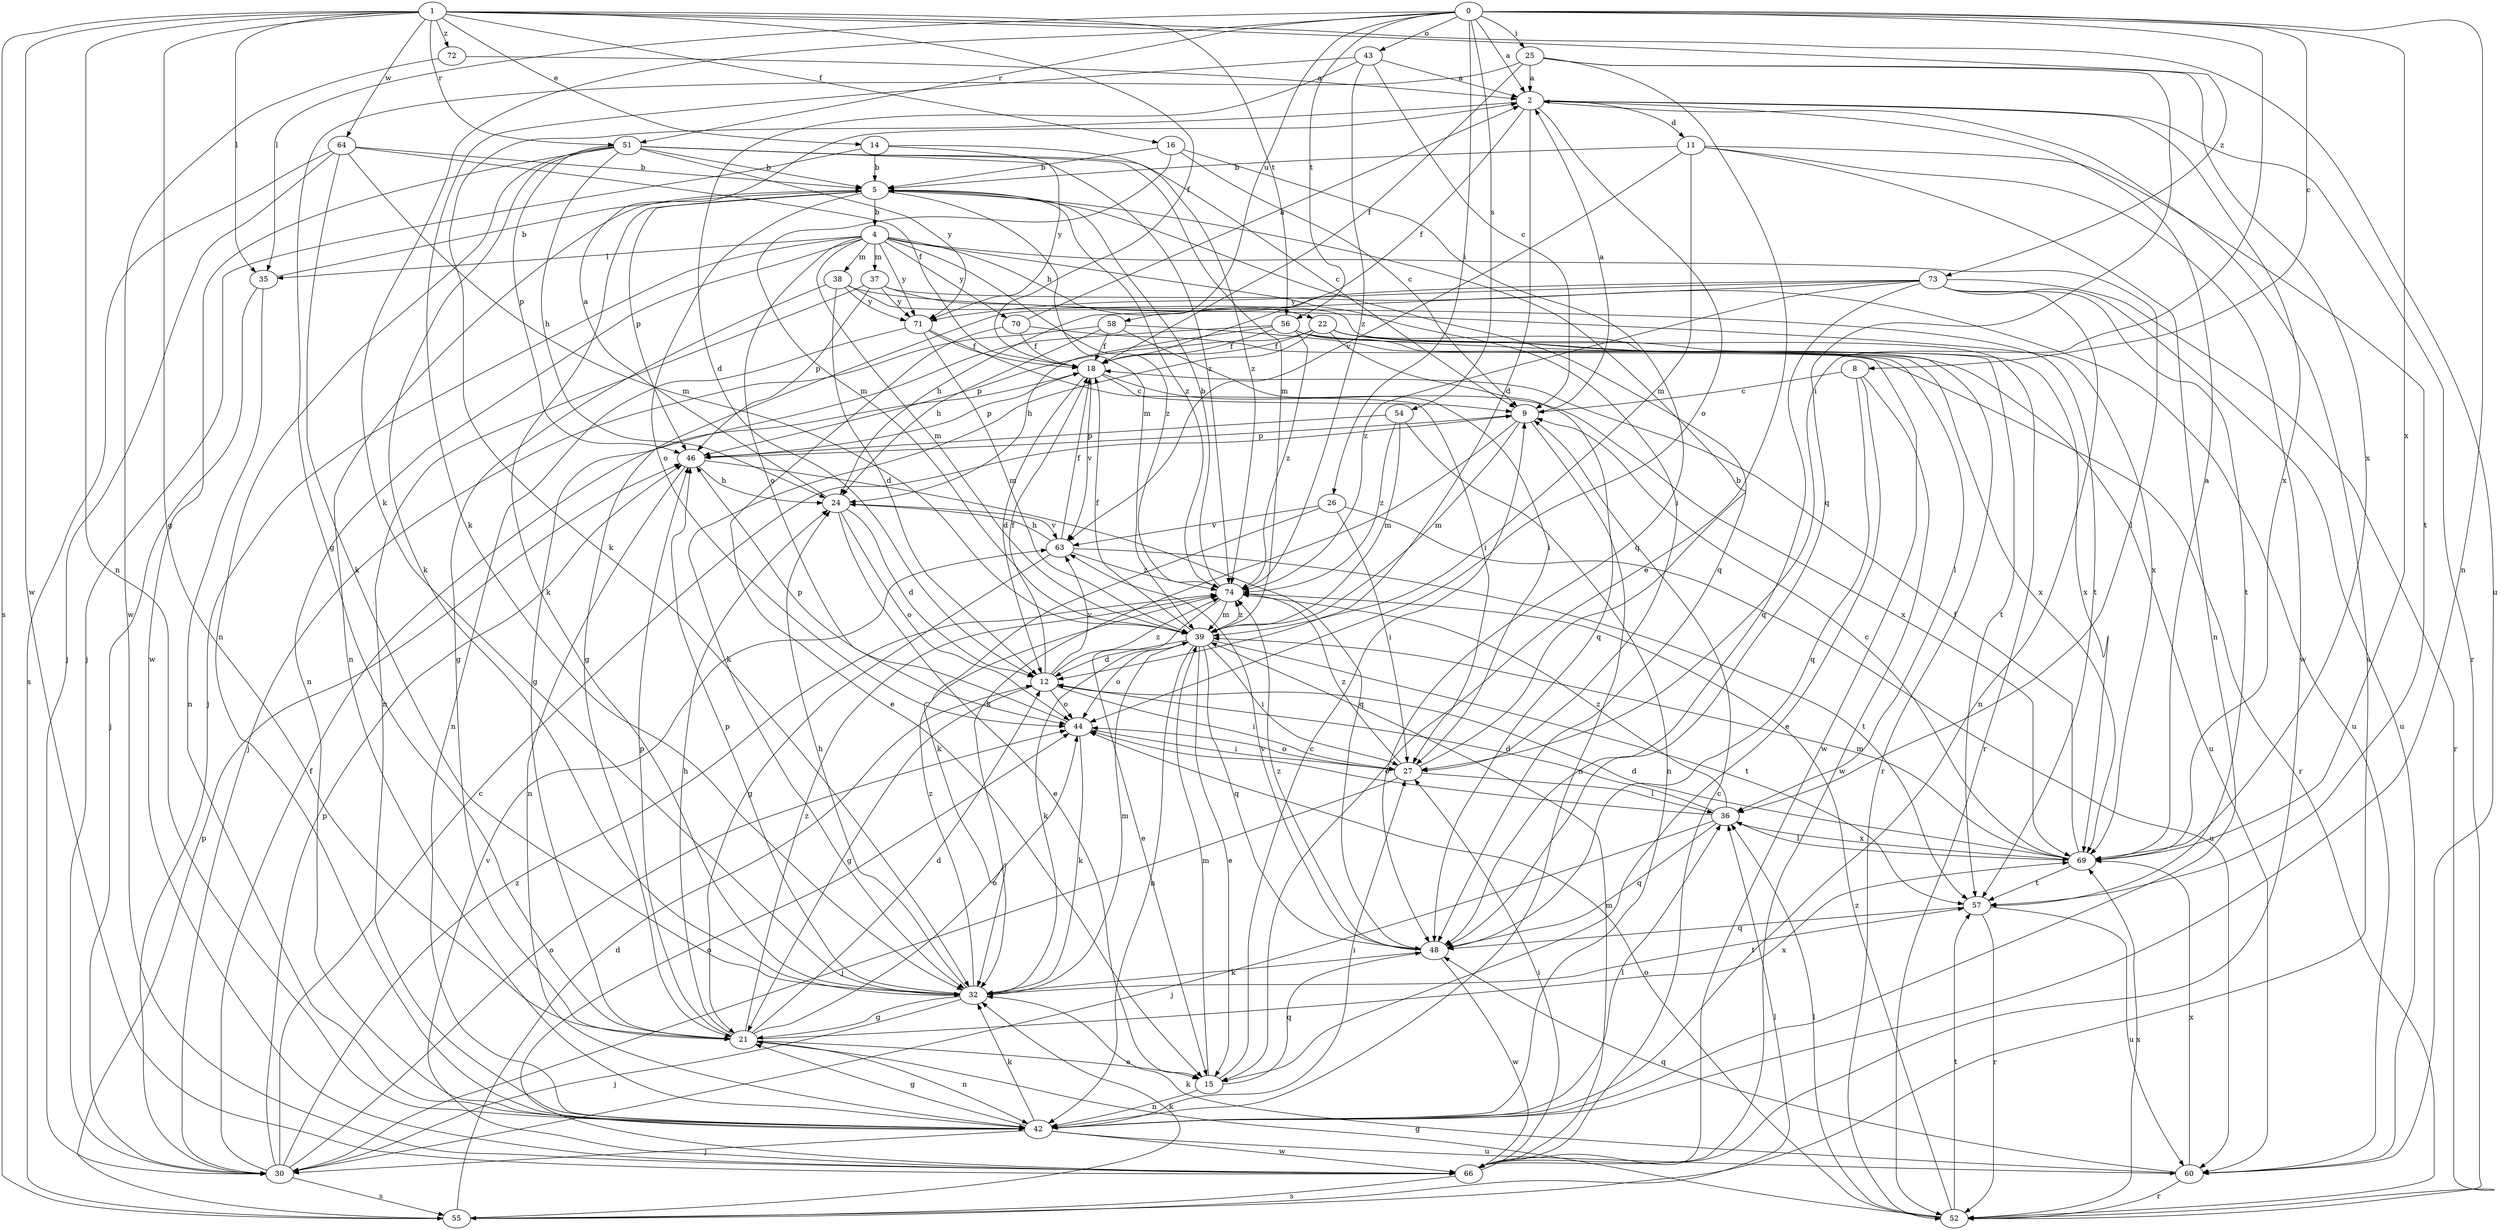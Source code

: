 strict digraph  {
0;
1;
2;
4;
5;
8;
9;
11;
12;
14;
15;
16;
18;
21;
22;
24;
25;
26;
27;
30;
32;
35;
36;
37;
38;
39;
42;
43;
44;
46;
48;
51;
52;
54;
55;
56;
57;
58;
60;
63;
64;
66;
69;
70;
71;
72;
73;
74;
0 -> 2  [label=a];
0 -> 8  [label=c];
0 -> 25  [label=i];
0 -> 26  [label=i];
0 -> 27  [label=i];
0 -> 32  [label=k];
0 -> 35  [label=l];
0 -> 42  [label=n];
0 -> 43  [label=o];
0 -> 51  [label=r];
0 -> 54  [label=s];
0 -> 56  [label=t];
0 -> 58  [label=u];
0 -> 69  [label=x];
1 -> 14  [label=e];
1 -> 16  [label=f];
1 -> 18  [label=f];
1 -> 21  [label=g];
1 -> 35  [label=l];
1 -> 42  [label=n];
1 -> 51  [label=r];
1 -> 55  [label=s];
1 -> 56  [label=t];
1 -> 60  [label=u];
1 -> 64  [label=w];
1 -> 66  [label=w];
1 -> 72  [label=z];
1 -> 73  [label=z];
2 -> 11  [label=d];
2 -> 12  [label=d];
2 -> 18  [label=f];
2 -> 32  [label=k];
2 -> 44  [label=o];
2 -> 52  [label=r];
2 -> 55  [label=s];
2 -> 69  [label=x];
4 -> 22  [label=h];
4 -> 27  [label=i];
4 -> 30  [label=j];
4 -> 35  [label=l];
4 -> 36  [label=l];
4 -> 37  [label=m];
4 -> 38  [label=m];
4 -> 39  [label=m];
4 -> 42  [label=n];
4 -> 44  [label=o];
4 -> 70  [label=y];
4 -> 71  [label=y];
4 -> 74  [label=z];
5 -> 4  [label=b];
5 -> 32  [label=k];
5 -> 39  [label=m];
5 -> 42  [label=n];
5 -> 44  [label=o];
5 -> 46  [label=p];
5 -> 48  [label=q];
5 -> 74  [label=z];
8 -> 9  [label=c];
8 -> 15  [label=e];
8 -> 48  [label=q];
8 -> 66  [label=w];
9 -> 2  [label=a];
9 -> 32  [label=k];
9 -> 39  [label=m];
9 -> 42  [label=n];
9 -> 46  [label=p];
11 -> 5  [label=b];
11 -> 39  [label=m];
11 -> 42  [label=n];
11 -> 57  [label=t];
11 -> 63  [label=v];
11 -> 66  [label=w];
12 -> 18  [label=f];
12 -> 21  [label=g];
12 -> 27  [label=i];
12 -> 44  [label=o];
12 -> 63  [label=v];
12 -> 74  [label=z];
14 -> 5  [label=b];
14 -> 30  [label=j];
14 -> 71  [label=y];
14 -> 74  [label=z];
15 -> 9  [label=c];
15 -> 39  [label=m];
15 -> 42  [label=n];
15 -> 48  [label=q];
16 -> 5  [label=b];
16 -> 9  [label=c];
16 -> 39  [label=m];
16 -> 48  [label=q];
18 -> 9  [label=c];
18 -> 12  [label=d];
18 -> 46  [label=p];
18 -> 63  [label=v];
18 -> 69  [label=x];
21 -> 12  [label=d];
21 -> 15  [label=e];
21 -> 24  [label=h];
21 -> 42  [label=n];
21 -> 44  [label=o];
21 -> 46  [label=p];
21 -> 69  [label=x];
21 -> 74  [label=z];
22 -> 18  [label=f];
22 -> 32  [label=k];
22 -> 46  [label=p];
22 -> 48  [label=q];
22 -> 52  [label=r];
22 -> 57  [label=t];
22 -> 69  [label=x];
24 -> 2  [label=a];
24 -> 12  [label=d];
24 -> 15  [label=e];
24 -> 44  [label=o];
24 -> 63  [label=v];
25 -> 2  [label=a];
25 -> 15  [label=e];
25 -> 18  [label=f];
25 -> 21  [label=g];
25 -> 48  [label=q];
25 -> 69  [label=x];
26 -> 27  [label=i];
26 -> 32  [label=k];
26 -> 60  [label=u];
26 -> 63  [label=v];
27 -> 5  [label=b];
27 -> 30  [label=j];
27 -> 36  [label=l];
27 -> 44  [label=o];
27 -> 74  [label=z];
30 -> 9  [label=c];
30 -> 18  [label=f];
30 -> 44  [label=o];
30 -> 46  [label=p];
30 -> 55  [label=s];
30 -> 74  [label=z];
32 -> 21  [label=g];
32 -> 24  [label=h];
32 -> 30  [label=j];
32 -> 39  [label=m];
32 -> 46  [label=p];
32 -> 57  [label=t];
32 -> 74  [label=z];
35 -> 5  [label=b];
35 -> 30  [label=j];
35 -> 42  [label=n];
36 -> 12  [label=d];
36 -> 30  [label=j];
36 -> 44  [label=o];
36 -> 48  [label=q];
36 -> 69  [label=x];
36 -> 74  [label=z];
37 -> 42  [label=n];
37 -> 46  [label=p];
37 -> 57  [label=t];
37 -> 60  [label=u];
37 -> 71  [label=y];
38 -> 12  [label=d];
38 -> 21  [label=g];
38 -> 52  [label=r];
38 -> 69  [label=x];
38 -> 71  [label=y];
39 -> 12  [label=d];
39 -> 15  [label=e];
39 -> 18  [label=f];
39 -> 27  [label=i];
39 -> 32  [label=k];
39 -> 42  [label=n];
39 -> 44  [label=o];
39 -> 48  [label=q];
39 -> 57  [label=t];
39 -> 74  [label=z];
42 -> 21  [label=g];
42 -> 27  [label=i];
42 -> 30  [label=j];
42 -> 32  [label=k];
42 -> 36  [label=l];
42 -> 60  [label=u];
42 -> 66  [label=w];
43 -> 2  [label=a];
43 -> 9  [label=c];
43 -> 12  [label=d];
43 -> 32  [label=k];
43 -> 74  [label=z];
44 -> 27  [label=i];
44 -> 32  [label=k];
44 -> 46  [label=p];
46 -> 24  [label=h];
46 -> 42  [label=n];
46 -> 48  [label=q];
48 -> 32  [label=k];
48 -> 63  [label=v];
48 -> 66  [label=w];
48 -> 74  [label=z];
51 -> 5  [label=b];
51 -> 9  [label=c];
51 -> 24  [label=h];
51 -> 32  [label=k];
51 -> 39  [label=m];
51 -> 42  [label=n];
51 -> 46  [label=p];
51 -> 66  [label=w];
51 -> 71  [label=y];
51 -> 74  [label=z];
52 -> 21  [label=g];
52 -> 36  [label=l];
52 -> 44  [label=o];
52 -> 57  [label=t];
52 -> 69  [label=x];
52 -> 74  [label=z];
54 -> 39  [label=m];
54 -> 42  [label=n];
54 -> 46  [label=p];
54 -> 74  [label=z];
55 -> 12  [label=d];
55 -> 32  [label=k];
55 -> 36  [label=l];
55 -> 46  [label=p];
56 -> 18  [label=f];
56 -> 21  [label=g];
56 -> 24  [label=h];
56 -> 36  [label=l];
56 -> 60  [label=u];
56 -> 69  [label=x];
56 -> 74  [label=z];
57 -> 48  [label=q];
57 -> 52  [label=r];
57 -> 60  [label=u];
58 -> 18  [label=f];
58 -> 24  [label=h];
58 -> 27  [label=i];
58 -> 30  [label=j];
58 -> 66  [label=w];
60 -> 32  [label=k];
60 -> 48  [label=q];
60 -> 52  [label=r];
60 -> 69  [label=x];
63 -> 18  [label=f];
63 -> 21  [label=g];
63 -> 24  [label=h];
63 -> 57  [label=t];
63 -> 74  [label=z];
64 -> 5  [label=b];
64 -> 18  [label=f];
64 -> 30  [label=j];
64 -> 32  [label=k];
64 -> 39  [label=m];
64 -> 55  [label=s];
66 -> 9  [label=c];
66 -> 27  [label=i];
66 -> 39  [label=m];
66 -> 44  [label=o];
66 -> 55  [label=s];
66 -> 63  [label=v];
69 -> 2  [label=a];
69 -> 9  [label=c];
69 -> 12  [label=d];
69 -> 18  [label=f];
69 -> 36  [label=l];
69 -> 39  [label=m];
69 -> 57  [label=t];
70 -> 2  [label=a];
70 -> 15  [label=e];
70 -> 18  [label=f];
70 -> 52  [label=r];
71 -> 18  [label=f];
71 -> 27  [label=i];
71 -> 39  [label=m];
71 -> 42  [label=n];
72 -> 2  [label=a];
72 -> 66  [label=w];
73 -> 21  [label=g];
73 -> 24  [label=h];
73 -> 42  [label=n];
73 -> 48  [label=q];
73 -> 52  [label=r];
73 -> 57  [label=t];
73 -> 60  [label=u];
73 -> 71  [label=y];
73 -> 74  [label=z];
74 -> 5  [label=b];
74 -> 15  [label=e];
74 -> 39  [label=m];
}
